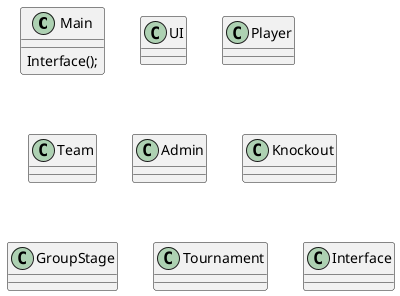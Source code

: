 @startuml

class Main {
 Interface();
}

class UI {

}

class Player {

}

class Team {

}

class Admin {

}

class Knockout {


}

class GroupStage {

}

class Tournament {

}

class Interface {

}




@enduml